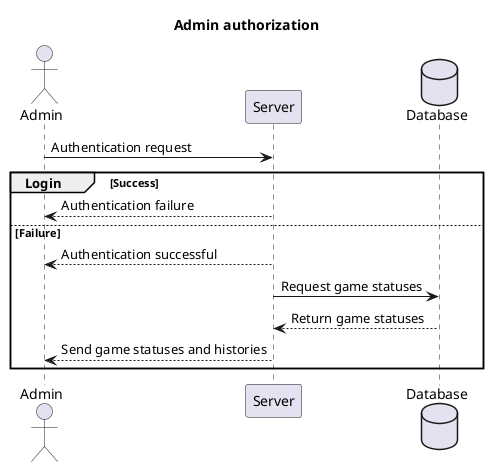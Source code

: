 @startuml Sequence_diagram

title Admin authorization

actor Admin
participant Server
database Database

Admin -> Server : Authentication request

group Login [Success]
  Server --> Admin : Authentication failure
else Failure
  Server --> Admin : Authentication successful

  Server -> Database : Request game statuses
  Database --> Server : Return game statuses
  
  Server --> Admin : Send game statuses and histories
end

@enduml
